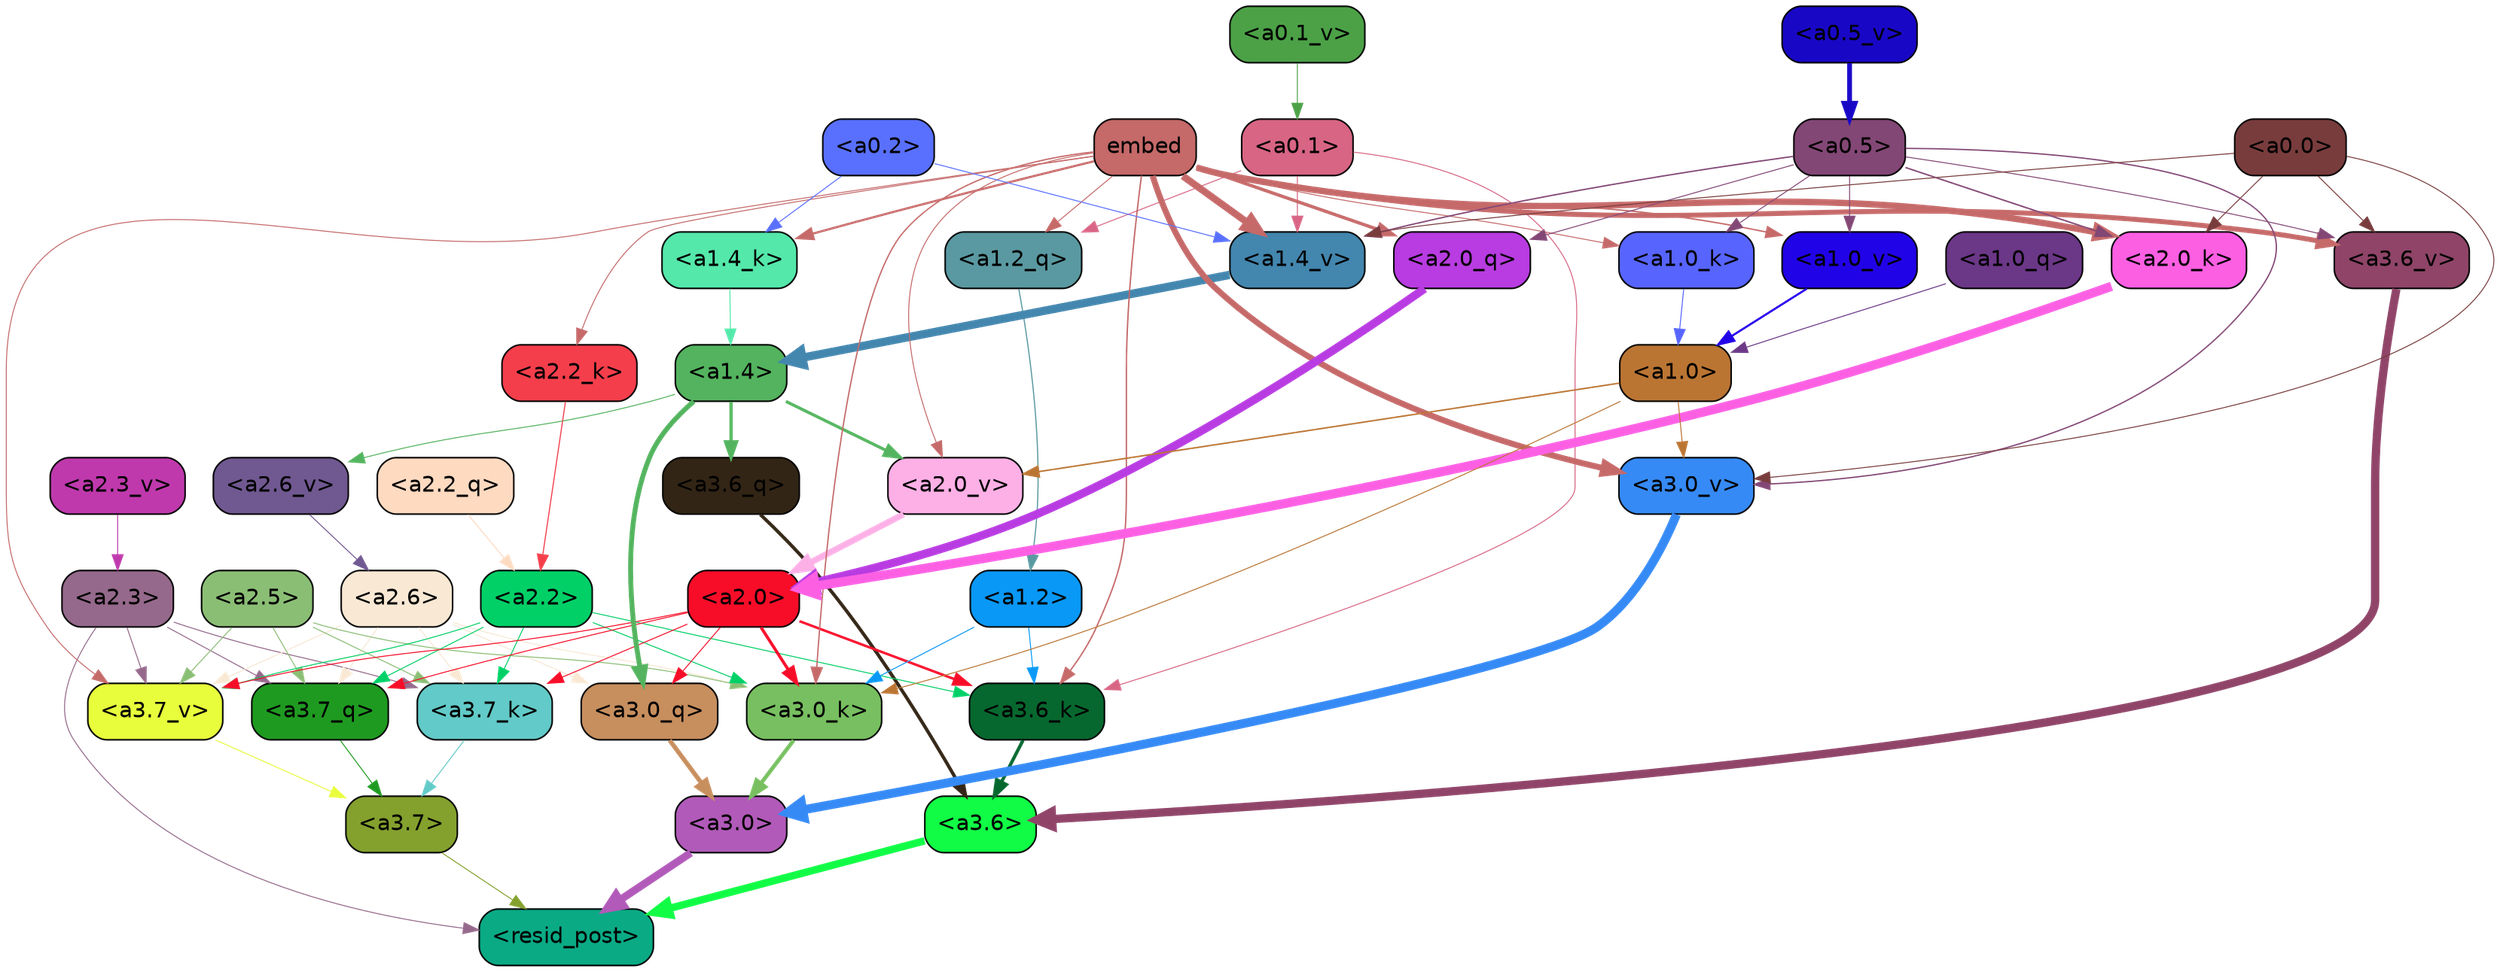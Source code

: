 strict digraph "" {
	graph [bgcolor=transparent,
		layout=dot,
		overlap=false,
		splines=true
	];
	"<a3.7>"	[color=black,
		fillcolor="#84a12e",
		fontname=Helvetica,
		shape=box,
		style="filled, rounded"];
	"<resid_post>"	[color=black,
		fillcolor="#0aaa85",
		fontname=Helvetica,
		shape=box,
		style="filled, rounded"];
	"<a3.7>" -> "<resid_post>"	[color="#84a12e",
		penwidth=0.6];
	"<a3.6>"	[color=black,
		fillcolor="#11fc45",
		fontname=Helvetica,
		shape=box,
		style="filled, rounded"];
	"<a3.6>" -> "<resid_post>"	[color="#11fc45",
		penwidth=4.751592040061951];
	"<a3.0>"	[color=black,
		fillcolor="#b15ab9",
		fontname=Helvetica,
		shape=box,
		style="filled, rounded"];
	"<a3.0>" -> "<resid_post>"	[color="#b15ab9",
		penwidth=4.904066681861877];
	"<a2.3>"	[color=black,
		fillcolor="#95698b",
		fontname=Helvetica,
		shape=box,
		style="filled, rounded"];
	"<a2.3>" -> "<resid_post>"	[color="#95698b",
		penwidth=0.6];
	"<a3.7_q>"	[color=black,
		fillcolor="#1f9a21",
		fontname=Helvetica,
		shape=box,
		style="filled, rounded"];
	"<a2.3>" -> "<a3.7_q>"	[color="#95698b",
		penwidth=0.6];
	"<a3.7_k>"	[color=black,
		fillcolor="#62cac8",
		fontname=Helvetica,
		shape=box,
		style="filled, rounded"];
	"<a2.3>" -> "<a3.7_k>"	[color="#95698b",
		penwidth=0.6069068089127541];
	"<a3.7_v>"	[color=black,
		fillcolor="#e8fd3c",
		fontname=Helvetica,
		shape=box,
		style="filled, rounded"];
	"<a2.3>" -> "<a3.7_v>"	[color="#95698b",
		penwidth=0.6];
	"<a3.7_q>" -> "<a3.7>"	[color="#1f9a21",
		penwidth=0.6];
	"<a3.6_q>"	[color=black,
		fillcolor="#332515",
		fontname=Helvetica,
		shape=box,
		style="filled, rounded"];
	"<a3.6_q>" -> "<a3.6>"	[color="#332515",
		penwidth=2.160832464694977];
	"<a3.0_q>"	[color=black,
		fillcolor="#c78e5e",
		fontname=Helvetica,
		shape=box,
		style="filled, rounded"];
	"<a3.0_q>" -> "<a3.0>"	[color="#c78e5e",
		penwidth=2.870753765106201];
	"<a3.7_k>" -> "<a3.7>"	[color="#62cac8",
		penwidth=0.6];
	"<a3.6_k>"	[color=black,
		fillcolor="#07682f",
		fontname=Helvetica,
		shape=box,
		style="filled, rounded"];
	"<a3.6_k>" -> "<a3.6>"	[color="#07682f",
		penwidth=2.13908451795578];
	"<a3.0_k>"	[color=black,
		fillcolor="#77bf60",
		fontname=Helvetica,
		shape=box,
		style="filled, rounded"];
	"<a3.0_k>" -> "<a3.0>"	[color="#77bf60",
		penwidth=2.520303964614868];
	"<a3.7_v>" -> "<a3.7>"	[color="#e8fd3c",
		penwidth=0.6];
	"<a3.6_v>"	[color=black,
		fillcolor="#8f4468",
		fontname=Helvetica,
		shape=box,
		style="filled, rounded"];
	"<a3.6_v>" -> "<a3.6>"	[color="#8f4468",
		penwidth=5.297133803367615];
	"<a3.0_v>"	[color=black,
		fillcolor="#368af5",
		fontname=Helvetica,
		shape=box,
		style="filled, rounded"];
	"<a3.0_v>" -> "<a3.0>"	[color="#368af5",
		penwidth=5.680712580680847];
	"<a2.6>"	[color=black,
		fillcolor="#f8e8d4",
		fontname=Helvetica,
		shape=box,
		style="filled, rounded"];
	"<a2.6>" -> "<a3.7_q>"	[color="#f8e8d4",
		penwidth=0.6];
	"<a2.6>" -> "<a3.0_q>"	[color="#f8e8d4",
		penwidth=0.6];
	"<a2.6>" -> "<a3.7_k>"	[color="#f8e8d4",
		penwidth=0.6];
	"<a2.6>" -> "<a3.0_k>"	[color="#f8e8d4",
		penwidth=0.6];
	"<a2.6>" -> "<a3.7_v>"	[color="#f8e8d4",
		penwidth=0.6];
	"<a2.5>"	[color=black,
		fillcolor="#8bbe75",
		fontname=Helvetica,
		shape=box,
		style="filled, rounded"];
	"<a2.5>" -> "<a3.7_q>"	[color="#8bbe75",
		penwidth=0.6];
	"<a2.5>" -> "<a3.7_k>"	[color="#8bbe75",
		penwidth=0.6];
	"<a2.5>" -> "<a3.0_k>"	[color="#8bbe75",
		penwidth=0.6];
	"<a2.5>" -> "<a3.7_v>"	[color="#8bbe75",
		penwidth=0.6];
	"<a2.2>"	[color=black,
		fillcolor="#01d067",
		fontname=Helvetica,
		shape=box,
		style="filled, rounded"];
	"<a2.2>" -> "<a3.7_q>"	[color="#01d067",
		penwidth=0.6];
	"<a2.2>" -> "<a3.7_k>"	[color="#01d067",
		penwidth=0.6];
	"<a2.2>" -> "<a3.6_k>"	[color="#01d067",
		penwidth=0.6];
	"<a2.2>" -> "<a3.0_k>"	[color="#01d067",
		penwidth=0.6];
	"<a2.2>" -> "<a3.7_v>"	[color="#01d067",
		penwidth=0.6];
	"<a2.0>"	[color=black,
		fillcolor="#f70d28",
		fontname=Helvetica,
		shape=box,
		style="filled, rounded"];
	"<a2.0>" -> "<a3.7_q>"	[color="#f70d28",
		penwidth=0.6];
	"<a2.0>" -> "<a3.0_q>"	[color="#f70d28",
		penwidth=0.6];
	"<a2.0>" -> "<a3.7_k>"	[color="#f70d28",
		penwidth=0.6];
	"<a2.0>" -> "<a3.6_k>"	[color="#f70d28",
		penwidth=1.564806342124939];
	"<a2.0>" -> "<a3.0_k>"	[color="#f70d28",
		penwidth=1.9353990852832794];
	"<a2.0>" -> "<a3.7_v>"	[color="#f70d28",
		penwidth=0.6];
	"<a1.4>"	[color=black,
		fillcolor="#53b35e",
		fontname=Helvetica,
		shape=box,
		style="filled, rounded"];
	"<a1.4>" -> "<a3.6_q>"	[color="#53b35e",
		penwidth=2.0727532356977463];
	"<a1.4>" -> "<a3.0_q>"	[color="#53b35e",
		penwidth=3.1279823780059814];
	"<a2.6_v>"	[color=black,
		fillcolor="#705891",
		fontname=Helvetica,
		shape=box,
		style="filled, rounded"];
	"<a1.4>" -> "<a2.6_v>"	[color="#53b35e",
		penwidth=0.6];
	"<a2.0_v>"	[color=black,
		fillcolor="#fdb0e6",
		fontname=Helvetica,
		shape=box,
		style="filled, rounded"];
	"<a1.4>" -> "<a2.0_v>"	[color="#53b35e",
		penwidth=1.9170897603034973];
	"<a1.2>"	[color=black,
		fillcolor="#0998f6",
		fontname=Helvetica,
		shape=box,
		style="filled, rounded"];
	"<a1.2>" -> "<a3.6_k>"	[color="#0998f6",
		penwidth=0.6];
	"<a1.2>" -> "<a3.0_k>"	[color="#0998f6",
		penwidth=0.6];
	"<a0.1>"	[color=black,
		fillcolor="#d86584",
		fontname=Helvetica,
		shape=box,
		style="filled, rounded"];
	"<a0.1>" -> "<a3.6_k>"	[color="#d86584",
		penwidth=0.6];
	"<a1.2_q>"	[color=black,
		fillcolor="#5a99a1",
		fontname=Helvetica,
		shape=box,
		style="filled, rounded"];
	"<a0.1>" -> "<a1.2_q>"	[color="#d86584",
		penwidth=0.6];
	"<a1.4_v>"	[color=black,
		fillcolor="#4386ae",
		fontname=Helvetica,
		shape=box,
		style="filled, rounded"];
	"<a0.1>" -> "<a1.4_v>"	[color="#d86584",
		penwidth=0.6202214732766151];
	embed	[color=black,
		fillcolor="#c56969",
		fontname=Helvetica,
		shape=box,
		style="filled, rounded"];
	embed -> "<a3.6_k>"	[color="#c56969",
		penwidth=0.8915999233722687];
	embed -> "<a3.0_k>"	[color="#c56969",
		penwidth=0.832088902592659];
	embed -> "<a3.7_v>"	[color="#c56969",
		penwidth=0.6];
	embed -> "<a3.6_v>"	[color="#c56969",
		penwidth=3.1840110421180725];
	embed -> "<a3.0_v>"	[color="#c56969",
		penwidth=3.8132747188210487];
	"<a2.0_q>"	[color=black,
		fillcolor="#b83ce1",
		fontname=Helvetica,
		shape=box,
		style="filled, rounded"];
	embed -> "<a2.0_q>"	[color="#c56969",
		penwidth=2.084651827812195];
	"<a2.2_k>"	[color=black,
		fillcolor="#f43e4b",
		fontname=Helvetica,
		shape=box,
		style="filled, rounded"];
	embed -> "<a2.2_k>"	[color="#c56969",
		penwidth=0.6];
	"<a2.0_k>"	[color=black,
		fillcolor="#fd5fe3",
		fontname=Helvetica,
		shape=box,
		style="filled, rounded"];
	embed -> "<a2.0_k>"	[color="#c56969",
		penwidth=4.084526404738426];
	embed -> "<a2.0_v>"	[color="#c56969",
		penwidth=0.6];
	embed -> "<a1.2_q>"	[color="#c56969",
		penwidth=0.6];
	"<a1.4_k>"	[color=black,
		fillcolor="#54e8aa",
		fontname=Helvetica,
		shape=box,
		style="filled, rounded"];
	embed -> "<a1.4_k>"	[color="#c56969",
		penwidth=1.3912410736083984];
	"<a1.0_k>"	[color=black,
		fillcolor="#5764fe",
		fontname=Helvetica,
		shape=box,
		style="filled, rounded"];
	embed -> "<a1.0_k>"	[color="#c56969",
		penwidth=0.6];
	embed -> "<a1.4_v>"	[color="#c56969",
		penwidth=4.4888065457344055];
	"<a1.0_v>"	[color=black,
		fillcolor="#2103e7",
		fontname=Helvetica,
		shape=box,
		style="filled, rounded"];
	embed -> "<a1.0_v>"	[color="#c56969",
		penwidth=0.8796700537204742];
	"<a1.0>"	[color=black,
		fillcolor="#bb7533",
		fontname=Helvetica,
		shape=box,
		style="filled, rounded"];
	"<a1.0>" -> "<a3.0_k>"	[color="#bb7533",
		penwidth=0.6];
	"<a1.0>" -> "<a3.0_v>"	[color="#bb7533",
		penwidth=0.6];
	"<a1.0>" -> "<a2.0_v>"	[color="#bb7533",
		penwidth=0.9450988052412868];
	"<a0.5>"	[color=black,
		fillcolor="#834775",
		fontname=Helvetica,
		shape=box,
		style="filled, rounded"];
	"<a0.5>" -> "<a3.6_v>"	[color="#834775",
		penwidth=0.6];
	"<a0.5>" -> "<a3.0_v>"	[color="#834775",
		penwidth=0.8331108838319778];
	"<a0.5>" -> "<a2.0_q>"	[color="#834775",
		penwidth=0.6];
	"<a0.5>" -> "<a2.0_k>"	[color="#834775",
		penwidth=0.9412797391414642];
	"<a0.5>" -> "<a1.0_k>"	[color="#834775",
		penwidth=0.6];
	"<a0.5>" -> "<a1.4_v>"	[color="#834775",
		penwidth=0.8757842034101486];
	"<a0.5>" -> "<a1.0_v>"	[color="#834775",
		penwidth=0.6];
	"<a0.0>"	[color=black,
		fillcolor="#793c3d",
		fontname=Helvetica,
		shape=box,
		style="filled, rounded"];
	"<a0.0>" -> "<a3.6_v>"	[color="#793c3d",
		penwidth=0.6];
	"<a0.0>" -> "<a3.0_v>"	[color="#793c3d",
		penwidth=0.6];
	"<a0.0>" -> "<a2.0_k>"	[color="#793c3d",
		penwidth=0.6];
	"<a0.0>" -> "<a1.4_v>"	[color="#793c3d",
		penwidth=0.6];
	"<a2.2_q>"	[color=black,
		fillcolor="#fedac1",
		fontname=Helvetica,
		shape=box,
		style="filled, rounded"];
	"<a2.2_q>" -> "<a2.2>"	[color="#fedac1",
		penwidth=0.6];
	"<a2.0_q>" -> "<a2.0>"	[color="#b83ce1",
		penwidth=5.29856276512146];
	"<a2.2_k>" -> "<a2.2>"	[color="#f43e4b",
		penwidth=0.6722683310508728];
	"<a2.0_k>" -> "<a2.0>"	[color="#fd5fe3",
		penwidth=5.859246134757996];
	"<a2.6_v>" -> "<a2.6>"	[color="#705891",
		penwidth=0.6];
	"<a2.3_v>"	[color=black,
		fillcolor="#bf39ad",
		fontname=Helvetica,
		shape=box,
		style="filled, rounded"];
	"<a2.3_v>" -> "<a2.3>"	[color="#bf39ad",
		penwidth=0.6];
	"<a2.0_v>" -> "<a2.0>"	[color="#fdb0e6",
		penwidth=3.9621697664260864];
	"<a1.2_q>" -> "<a1.2>"	[color="#5a99a1",
		penwidth=0.7185482024215162];
	"<a1.0_q>"	[color=black,
		fillcolor="#6b3787",
		fontname=Helvetica,
		shape=box,
		style="filled, rounded"];
	"<a1.0_q>" -> "<a1.0>"	[color="#6b3787",
		penwidth=0.6];
	"<a1.4_k>" -> "<a1.4>"	[color="#54e8aa",
		penwidth=0.6];
	"<a1.0_k>" -> "<a1.0>"	[color="#5764fe",
		penwidth=0.6];
	"<a1.4_v>" -> "<a1.4>"	[color="#4386ae",
		penwidth=5.280138969421387];
	"<a1.0_v>" -> "<a1.0>"	[color="#2103e7",
		penwidth=1.318962275981903];
	"<a0.2>"	[color=black,
		fillcolor="#5970fe",
		fontname=Helvetica,
		shape=box,
		style="filled, rounded"];
	"<a0.2>" -> "<a1.4_k>"	[color="#5970fe",
		penwidth=0.6];
	"<a0.2>" -> "<a1.4_v>"	[color="#5970fe",
		penwidth=0.6];
	"<a0.5_v>"	[color=black,
		fillcolor="#1808c6",
		fontname=Helvetica,
		shape=box,
		style="filled, rounded"];
	"<a0.5_v>" -> "<a0.5>"	[color="#1808c6",
		penwidth=3.0403636693954468];
	"<a0.1_v>"	[color=black,
		fillcolor="#4ca147",
		fontname=Helvetica,
		shape=box,
		style="filled, rounded"];
	"<a0.1_v>" -> "<a0.1>"	[color="#4ca147",
		penwidth=0.6];
}
